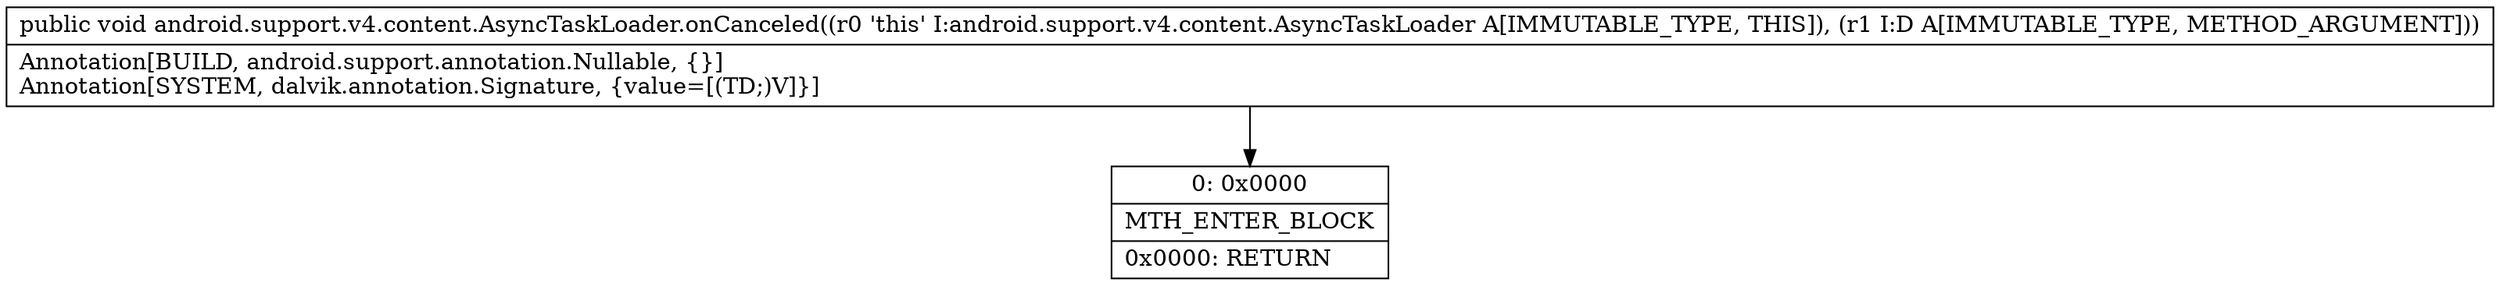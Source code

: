 digraph "CFG forandroid.support.v4.content.AsyncTaskLoader.onCanceled(Ljava\/lang\/Object;)V" {
Node_0 [shape=record,label="{0\:\ 0x0000|MTH_ENTER_BLOCK\l|0x0000: RETURN   \l}"];
MethodNode[shape=record,label="{public void android.support.v4.content.AsyncTaskLoader.onCanceled((r0 'this' I:android.support.v4.content.AsyncTaskLoader A[IMMUTABLE_TYPE, THIS]), (r1 I:D A[IMMUTABLE_TYPE, METHOD_ARGUMENT]))  | Annotation[BUILD, android.support.annotation.Nullable, \{\}]\lAnnotation[SYSTEM, dalvik.annotation.Signature, \{value=[(TD;)V]\}]\l}"];
MethodNode -> Node_0;
}

